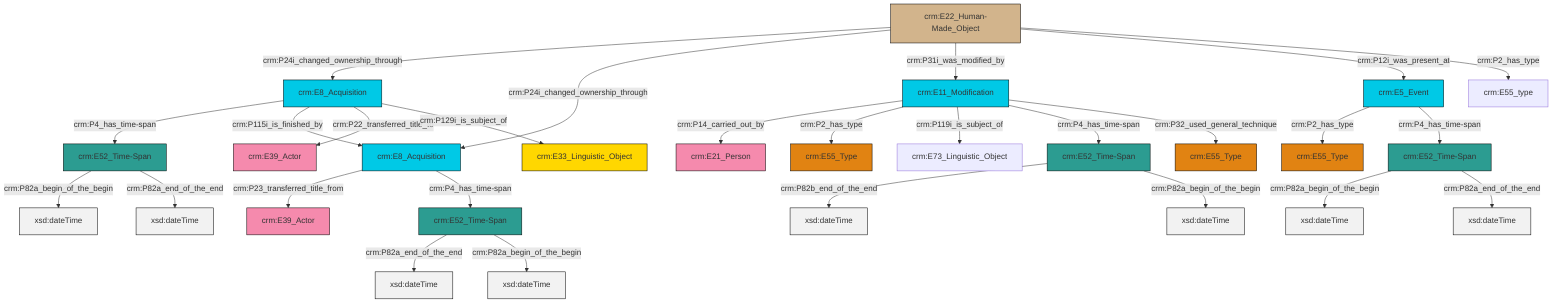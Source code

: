 graph TD
classDef Literal fill:#f2f2f2,stroke:#000000;
classDef CRM_Entity fill:#FFFFFF,stroke:#000000;
classDef Temporal_Entity fill:#00C9E6, stroke:#000000;
classDef Type fill:#E18312, stroke:#000000;
classDef Time-Span fill:#2C9C91, stroke:#000000;
classDef Appellation fill:#FFEB7F, stroke:#000000;
classDef Place fill:#008836, stroke:#000000;
classDef Persistent_Item fill:#B266B2, stroke:#000000;
classDef Conceptual_Object fill:#FFD700, stroke:#000000;
classDef Physical_Thing fill:#D2B48C, stroke:#000000;
classDef Actor fill:#f58aad, stroke:#000000;
classDef PC_Classes fill:#4ce600, stroke:#000000;
classDef Multi fill:#cccccc,stroke:#000000;

0["crm:E8_Acquisition"]:::Temporal_Entity -->|crm:P23_transferred_title_from| 1["crm:E39_Actor"]:::Actor
2["crm:E5_Event"]:::Temporal_Entity -->|crm:P2_has_type| 3["crm:E55_Type"]:::Type
4["crm:E52_Time-Span"]:::Time-Span -->|crm:P82a_begin_of_the_begin| 5[xsd:dateTime]:::Literal
6["crm:E8_Acquisition"]:::Temporal_Entity -->|crm:P4_has_time-span| 7["crm:E52_Time-Span"]:::Time-Span
0["crm:E8_Acquisition"]:::Temporal_Entity -->|crm:P4_has_time-span| 8["crm:E52_Time-Span"]:::Time-Span
6["crm:E8_Acquisition"]:::Temporal_Entity -->|crm:P115i_is_finished_by| 0["crm:E8_Acquisition"]:::Temporal_Entity
7["crm:E52_Time-Span"]:::Time-Span -->|crm:P82a_begin_of_the_begin| 9[xsd:dateTime]:::Literal
10["crm:E22_Human-Made_Object"]:::Physical_Thing -->|crm:P24i_changed_ownership_through| 6["crm:E8_Acquisition"]:::Temporal_Entity
10["crm:E22_Human-Made_Object"]:::Physical_Thing -->|crm:P24i_changed_ownership_through| 0["crm:E8_Acquisition"]:::Temporal_Entity
6["crm:E8_Acquisition"]:::Temporal_Entity -->|crm:P22_transferred_title_to| 13["crm:E39_Actor"]:::Actor
10["crm:E22_Human-Made_Object"]:::Physical_Thing -->|crm:P31i_was_modified_by| 11["crm:E11_Modification"]:::Temporal_Entity
7["crm:E52_Time-Span"]:::Time-Span -->|crm:P82a_end_of_the_end| 17[xsd:dateTime]:::Literal
10["crm:E22_Human-Made_Object"]:::Physical_Thing -->|crm:P12i_was_present_at| 2["crm:E5_Event"]:::Temporal_Entity
11["crm:E11_Modification"]:::Temporal_Entity -->|crm:P14_carried_out_by| 20["crm:E21_Person"]:::Actor
11["crm:E11_Modification"]:::Temporal_Entity -->|crm:P2_has_type| 23["crm:E55_Type"]:::Type
8["crm:E52_Time-Span"]:::Time-Span -->|crm:P82a_end_of_the_end| 29[xsd:dateTime]:::Literal
8["crm:E52_Time-Span"]:::Time-Span -->|crm:P82a_begin_of_the_begin| 30[xsd:dateTime]:::Literal
2["crm:E5_Event"]:::Temporal_Entity -->|crm:P4_has_time-span| 4["crm:E52_Time-Span"]:::Time-Span
10["crm:E22_Human-Made_Object"]:::Physical_Thing -->|crm:P2_has_type| 31["crm:E55_type"]:::Default
11["crm:E11_Modification"]:::Temporal_Entity -->|crm:P119i_is_subject_of| 27["crm:E73_Linguistic_Object"]:::Default
11["crm:E11_Modification"]:::Temporal_Entity -->|crm:P4_has_time-span| 18["crm:E52_Time-Span"]:::Time-Span
18["crm:E52_Time-Span"]:::Time-Span -->|crm:P82b_end_of_the_end| 35[xsd:dateTime]:::Literal
6["crm:E8_Acquisition"]:::Temporal_Entity -->|crm:P129i_is_subject_of| 37["crm:E33_Linguistic_Object"]:::Conceptual_Object
4["crm:E52_Time-Span"]:::Time-Span -->|crm:P82a_end_of_the_end| 39[xsd:dateTime]:::Literal
11["crm:E11_Modification"]:::Temporal_Entity -->|crm:P32_used_general_technique| 21["crm:E55_Type"]:::Type
18["crm:E52_Time-Span"]:::Time-Span -->|crm:P82a_begin_of_the_begin| 41[xsd:dateTime]:::Literal